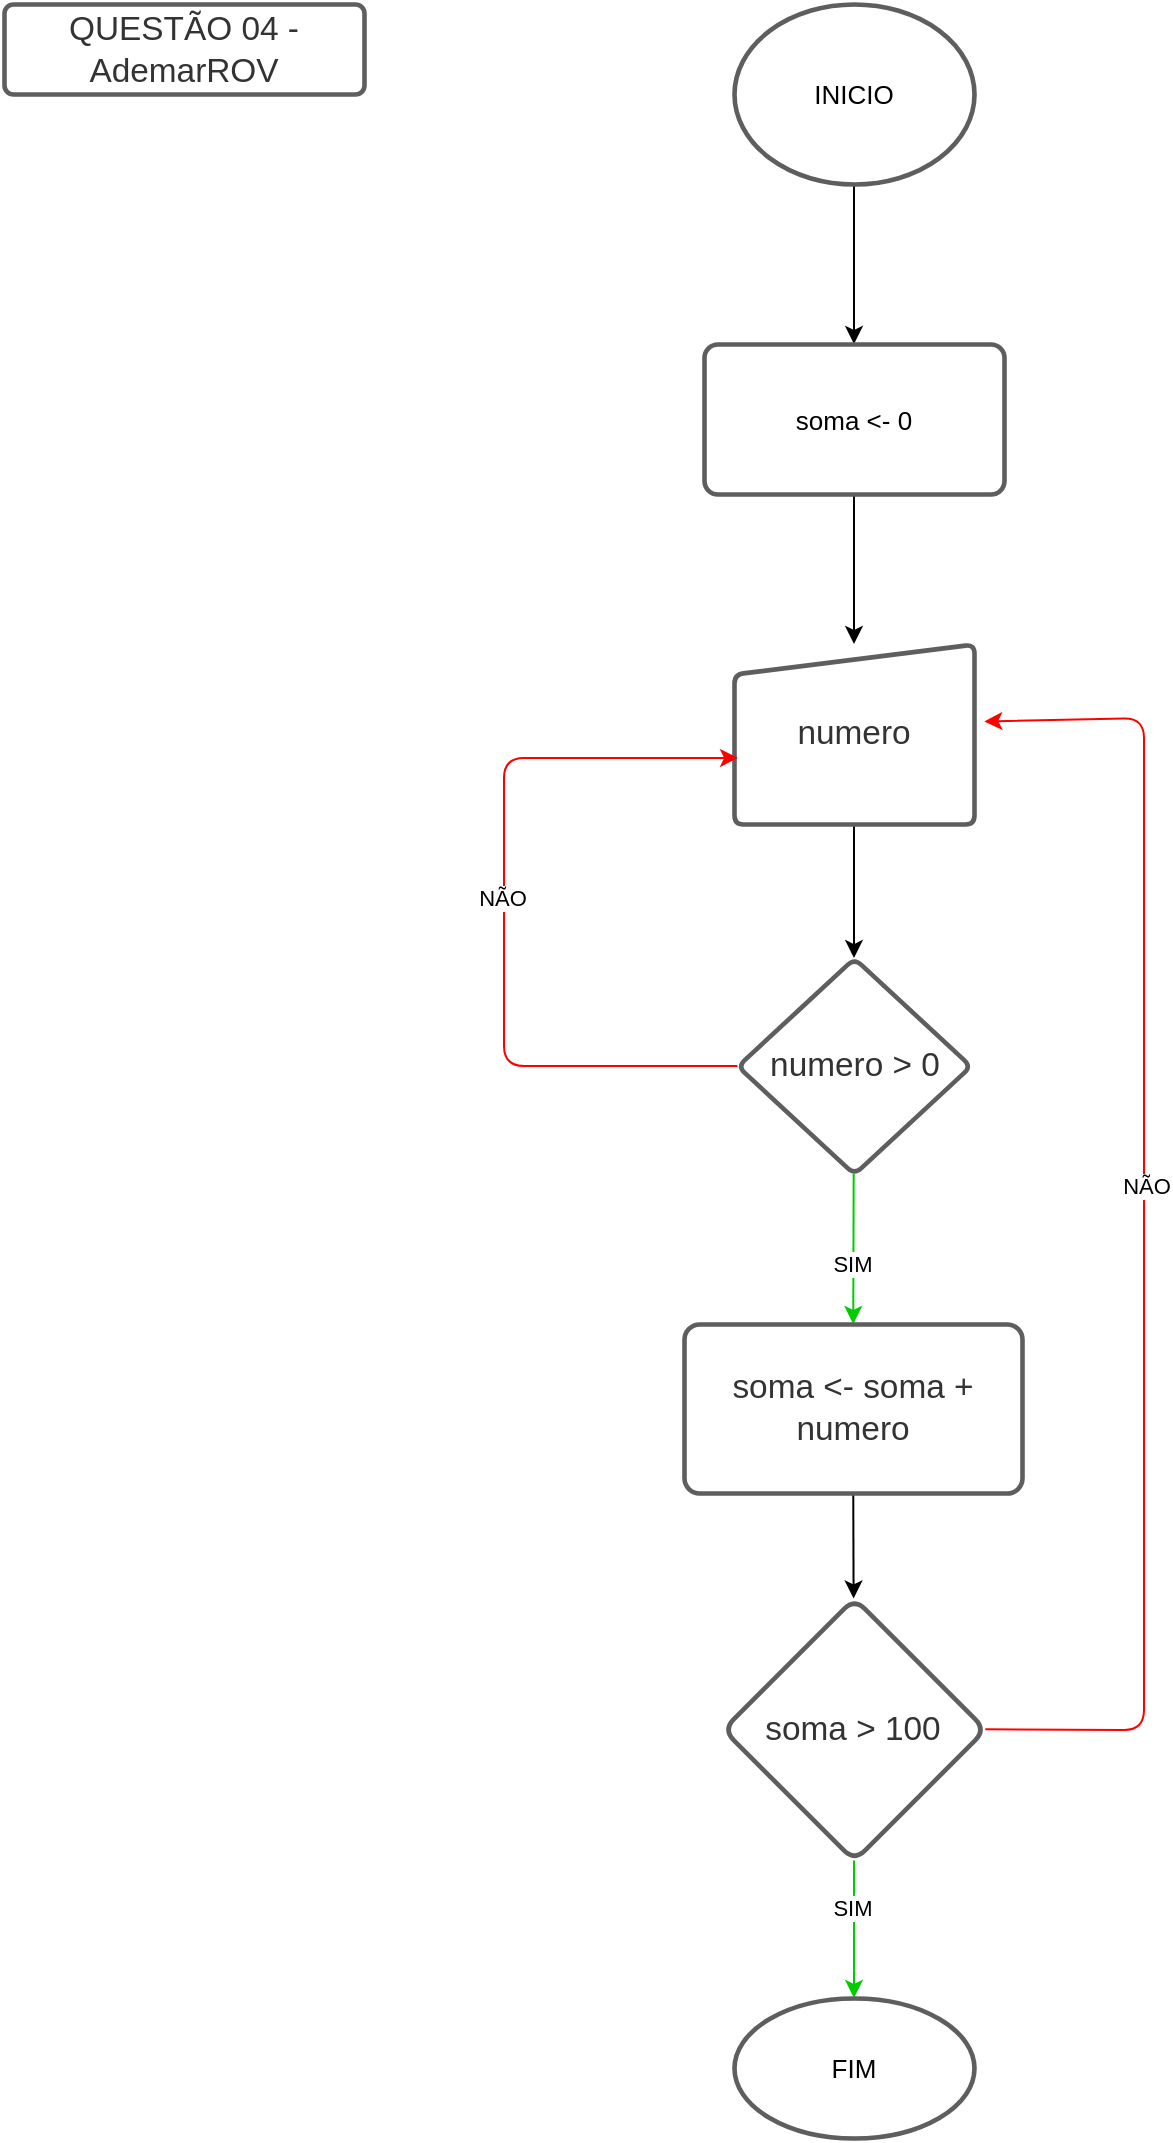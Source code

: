 <mxfile>
    <diagram id="K9tdpp2gKXIHnt1HSWHF" name="Página-1">
        <mxGraphModel dx="1163" dy="2416" grid="1" gridSize="10" guides="1" tooltips="1" connect="1" arrows="1" fold="1" page="1" pageScale="1" pageWidth="900" pageHeight="1600" background="#ffffff" math="0" shadow="0">
            <root>
                <mxCell id="0"/>
                <mxCell id="1" parent="0"/>
                <UserObject label="" lucidchartObjectId="sv5FRH7WopwM" id="27">
                    <mxCell style="html=1;jettySize=18;whiteSpace=wrap;fontSize=13.3;fontColor=#333333;fontStyle=1;strokeColor=#5E5E5E;strokeWidth=1.5;rounded=1;arcSize=12;edgeStyle=orthogonalEdgeStyle;startArrow=none;endArrow=block;endFill=1;exitX=0.009;exitY=0.5;exitPerimeter=0;entryX=0.009;entryY=0.5;entryPerimeter=0;" parent="1" edge="1">
                        <mxGeometry width="100" height="100" relative="1" as="geometry">
                            <Array as="points">
                                <mxPoint x="735" y="1425"/>
                                <mxPoint x="735" y="1114"/>
                            </Array>
                            <mxPoint x="836.17" y="1114.0" as="targetPoint"/>
                        </mxGeometry>
                    </mxCell>
                </UserObject>
                <mxCell id="28" value="Não" style="text;html=1;resizable=0;labelBackgroundColor=default;align=center;verticalAlign=middle;fontStyle=1;fontColor=#333333;fontSize=13.3;" parent="27" vertex="1">
                    <mxGeometry relative="1" as="geometry"/>
                </mxCell>
                <UserObject label="QUESTÃO 04 - AdemarROV" lucidchartObjectId="hB5FAly2sNbj" id="34">
                    <mxCell style="html=1;overflow=block;blockSpacing=1;whiteSpace=wrap;fontSize=16.7;fontColor=#333333;spacing=0;strokeColor=#5e5e5e;strokeOpacity=100;rounded=1;absoluteArcSize=1;arcSize=9;strokeWidth=2.3;fillColor=none;" parent="1" vertex="1">
                        <mxGeometry x="165" y="-1400" width="180" height="45" as="geometry"/>
                    </mxCell>
                </UserObject>
                <mxCell id="97" value="" style="edgeStyle=none;html=1;" parent="1" source="67" target="96" edge="1">
                    <mxGeometry relative="1" as="geometry"/>
                </mxCell>
                <UserObject label="INICIO" lucidchartObjectId="Ef6FRvu7aNQY" id="67">
                    <mxCell style="html=1;overflow=block;blockSpacing=1;whiteSpace=wrap;ellipse;fontSize=13;spacing=3.8;strokeColor=#5e5e5e;strokeOpacity=100;rounded=1;absoluteArcSize=1;arcSize=9;strokeWidth=2.3;" parent="1" vertex="1">
                        <mxGeometry x="530" y="-1400" width="120" height="90" as="geometry"/>
                    </mxCell>
                </UserObject>
                <mxCell id="79" value="" style="edgeStyle=none;html=1;" parent="1" source="68" target="78" edge="1">
                    <mxGeometry relative="1" as="geometry"/>
                </mxCell>
                <UserObject label="numero" lucidchartObjectId="Ef6F7oB6qikC" id="68">
                    <mxCell style="html=1;overflow=block;blockSpacing=1;whiteSpace=wrap;shape=manualInput;size=15;fontSize=16.7;fontColor=#333333;spacing=3.8;strokeColor=#5e5e5e;strokeOpacity=100;rounded=1;absoluteArcSize=1;arcSize=9;strokeWidth=2.3;" parent="1" vertex="1">
                        <mxGeometry x="530" y="-1080" width="120" height="90" as="geometry"/>
                    </mxCell>
                </UserObject>
                <mxCell id="81" style="edgeStyle=none;html=1;exitX=0;exitY=0.5;exitDx=0;exitDy=0;entryX=0.017;entryY=0.633;entryDx=0;entryDy=0;entryPerimeter=0;strokeColor=#FF0000;" parent="1" source="78" target="68" edge="1">
                    <mxGeometry relative="1" as="geometry">
                        <Array as="points">
                            <mxPoint x="415" y="-869"/>
                            <mxPoint x="415" y="-943"/>
                            <mxPoint x="415" y="-1023"/>
                        </Array>
                    </mxGeometry>
                </mxCell>
                <mxCell id="82" value="NÃO" style="edgeLabel;html=1;align=center;verticalAlign=middle;resizable=0;points=[];" parent="81" vertex="1" connectable="0">
                    <mxGeometry x="0.035" y="1" relative="1" as="geometry">
                        <mxPoint as="offset"/>
                    </mxGeometry>
                </mxCell>
                <mxCell id="84" value="" style="edgeStyle=none;html=1;strokeColor=#00CC00;" parent="1" source="78" target="83" edge="1">
                    <mxGeometry relative="1" as="geometry"/>
                </mxCell>
                <mxCell id="85" value="SIM" style="edgeLabel;html=1;align=center;verticalAlign=middle;resizable=0;points=[];" parent="84" vertex="1" connectable="0">
                    <mxGeometry x="0.185" y="-1" relative="1" as="geometry">
                        <mxPoint as="offset"/>
                    </mxGeometry>
                </mxCell>
                <mxCell id="78" value="numero &amp;gt; 0" style="rhombus;whiteSpace=wrap;html=1;fontSize=16.7;strokeColor=#5e5e5e;fontColor=#333333;spacing=3.8;rounded=1;arcSize=9;strokeWidth=2.3;" parent="1" vertex="1">
                    <mxGeometry x="531.7" y="-923" width="116.59" height="108" as="geometry"/>
                </mxCell>
                <mxCell id="87" value="" style="edgeStyle=none;html=1;strokeColor=#000000;" parent="1" source="83" target="86" edge="1">
                    <mxGeometry relative="1" as="geometry"/>
                </mxCell>
                <mxCell id="83" value="soma &amp;lt;- soma + numero" style="whiteSpace=wrap;html=1;fontSize=16.7;strokeColor=#5e5e5e;fontColor=#333333;spacing=3.8;rounded=1;arcSize=9;strokeWidth=2.3;" parent="1" vertex="1">
                    <mxGeometry x="505" y="-740" width="169" height="84.5" as="geometry"/>
                </mxCell>
                <mxCell id="90" style="edgeStyle=none;html=1;exitX=1;exitY=0.5;exitDx=0;exitDy=0;entryX=1.043;entryY=0.43;entryDx=0;entryDy=0;entryPerimeter=0;strokeColor=#FF0000;" parent="1" source="86" target="68" edge="1">
                    <mxGeometry relative="1" as="geometry">
                        <Array as="points">
                            <mxPoint x="735" y="-537"/>
                            <mxPoint x="735" y="-1043"/>
                        </Array>
                    </mxGeometry>
                </mxCell>
                <mxCell id="91" value="NÃO" style="edgeLabel;html=1;align=center;verticalAlign=middle;resizable=0;points=[];" parent="90" vertex="1" connectable="0">
                    <mxGeometry x="0.058" y="-1" relative="1" as="geometry">
                        <mxPoint as="offset"/>
                    </mxGeometry>
                </mxCell>
                <mxCell id="93" style="edgeStyle=none;html=1;exitX=0.5;exitY=1;exitDx=0;exitDy=0;entryX=0.5;entryY=0;entryDx=0;entryDy=0;strokeColor=#00CC00;" parent="1" source="86" target="92" edge="1">
                    <mxGeometry relative="1" as="geometry"/>
                </mxCell>
                <mxCell id="95" value="SIM" style="edgeLabel;html=1;align=center;verticalAlign=middle;resizable=0;points=[];" parent="93" vertex="1" connectable="0">
                    <mxGeometry x="-0.309" y="-1" relative="1" as="geometry">
                        <mxPoint as="offset"/>
                    </mxGeometry>
                </mxCell>
                <mxCell id="86" value="soma &amp;gt; 100" style="rhombus;whiteSpace=wrap;html=1;fontSize=16.7;strokeColor=#5e5e5e;fontColor=#333333;spacing=3.8;rounded=1;arcSize=15;strokeWidth=2.3;" parent="1" vertex="1">
                    <mxGeometry x="524.38" y="-603" width="131.25" height="131.25" as="geometry"/>
                </mxCell>
                <UserObject label="FIM" lucidchartObjectId="Ef6FRvu7aNQY" id="92">
                    <mxCell style="html=1;overflow=block;blockSpacing=1;whiteSpace=wrap;ellipse;fontSize=13;spacing=3.8;strokeColor=#5e5e5e;strokeOpacity=100;rounded=1;absoluteArcSize=1;arcSize=9;strokeWidth=2.3;" parent="1" vertex="1">
                        <mxGeometry x="529.99" y="-403" width="120" height="70" as="geometry"/>
                    </mxCell>
                </UserObject>
                <mxCell id="98" value="" style="edgeStyle=none;html=1;" parent="1" source="96" target="68" edge="1">
                    <mxGeometry relative="1" as="geometry"/>
                </mxCell>
                <mxCell id="96" value="soma &amp;lt;- 0" style="whiteSpace=wrap;html=1;fontSize=13;strokeColor=#5e5e5e;spacing=3.8;rounded=1;arcSize=9;strokeWidth=2.3;" parent="1" vertex="1">
                    <mxGeometry x="515" y="-1230" width="150" height="75" as="geometry"/>
                </mxCell>
            </root>
        </mxGraphModel>
    </diagram>
</mxfile>